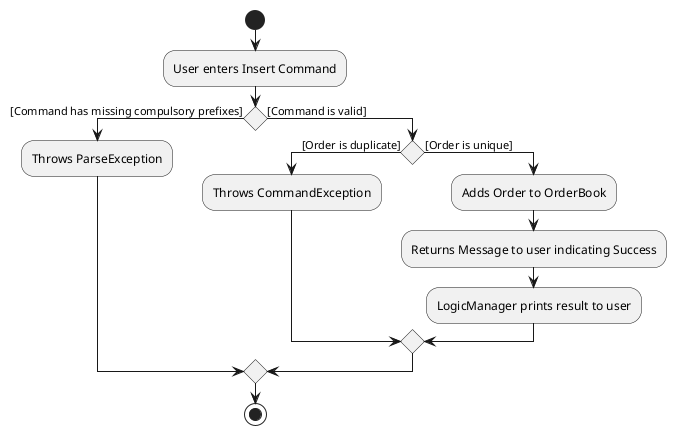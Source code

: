 @startuml
start
:User enters Insert Command;


If () then ([Command has missing compulsory prefixes])
    :Throws ParseException;

    else ([Command is valid])


    If () then ([Order is duplicate])
    :Throws CommandException;

    else ([Order is unique])
        :Adds Order to OrderBook;
        :Returns Message to user indicating Success;
        :LogicManager prints result to user;
        endif
        endif
stop
@enduml
